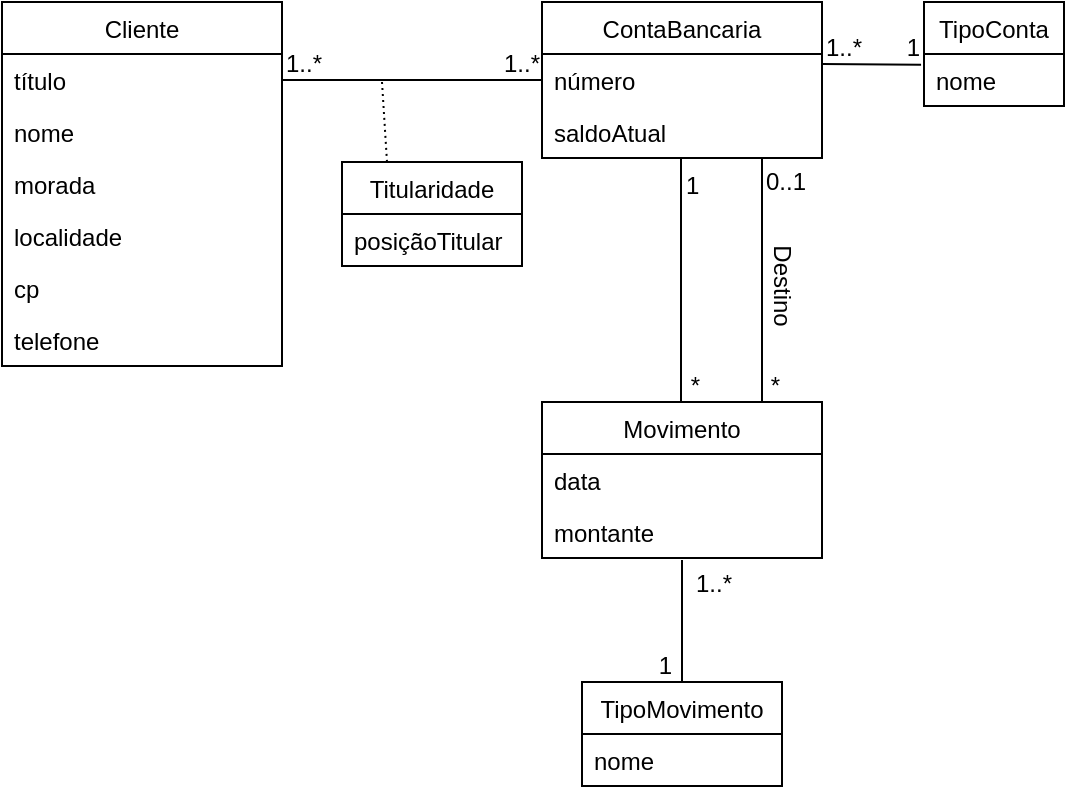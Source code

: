 <mxfile version="14.3.1" type="device"><diagram id="KMIpn9ZpSJQ-jsl2VqEc" name="Page-1"><mxGraphModel dx="1278" dy="548" grid="1" gridSize="10" guides="1" tooltips="1" connect="1" arrows="1" fold="1" page="1" pageScale="1" pageWidth="827" pageHeight="1169" math="0" shadow="0"><root><mxCell id="0"/><mxCell id="1" parent="0"/><mxCell id="DTUKqi3liPnmuERJHD8B-4" value="Cliente" style="swimlane;fontStyle=0;childLayout=stackLayout;horizontal=1;startSize=26;fillColor=none;horizontalStack=0;resizeParent=1;resizeParentMax=0;resizeLast=0;collapsible=1;marginBottom=0;" parent="1" vertex="1"><mxGeometry x="50" y="70" width="140" height="182" as="geometry"/></mxCell><mxCell id="DTUKqi3liPnmuERJHD8B-5" value="título" style="text;strokeColor=none;fillColor=none;align=left;verticalAlign=top;spacingLeft=4;spacingRight=4;overflow=hidden;rotatable=0;points=[[0,0.5],[1,0.5]];portConstraint=eastwest;" parent="DTUKqi3liPnmuERJHD8B-4" vertex="1"><mxGeometry y="26" width="140" height="26" as="geometry"/></mxCell><mxCell id="DTUKqi3liPnmuERJHD8B-6" value="nome" style="text;strokeColor=none;fillColor=none;align=left;verticalAlign=top;spacingLeft=4;spacingRight=4;overflow=hidden;rotatable=0;points=[[0,0.5],[1,0.5]];portConstraint=eastwest;" parent="DTUKqi3liPnmuERJHD8B-4" vertex="1"><mxGeometry y="52" width="140" height="26" as="geometry"/></mxCell><mxCell id="DTUKqi3liPnmuERJHD8B-7" value="morada" style="text;strokeColor=none;fillColor=none;align=left;verticalAlign=top;spacingLeft=4;spacingRight=4;overflow=hidden;rotatable=0;points=[[0,0.5],[1,0.5]];portConstraint=eastwest;" parent="DTUKqi3liPnmuERJHD8B-4" vertex="1"><mxGeometry y="78" width="140" height="26" as="geometry"/></mxCell><mxCell id="DTUKqi3liPnmuERJHD8B-9" value="localidade" style="text;strokeColor=none;fillColor=none;align=left;verticalAlign=top;spacingLeft=4;spacingRight=4;overflow=hidden;rotatable=0;points=[[0,0.5],[1,0.5]];portConstraint=eastwest;" parent="DTUKqi3liPnmuERJHD8B-4" vertex="1"><mxGeometry y="104" width="140" height="26" as="geometry"/></mxCell><mxCell id="DTUKqi3liPnmuERJHD8B-8" value="cp" style="text;strokeColor=none;fillColor=none;align=left;verticalAlign=top;spacingLeft=4;spacingRight=4;overflow=hidden;rotatable=0;points=[[0,0.5],[1,0.5]];portConstraint=eastwest;" parent="DTUKqi3liPnmuERJHD8B-4" vertex="1"><mxGeometry y="130" width="140" height="26" as="geometry"/></mxCell><mxCell id="DTUKqi3liPnmuERJHD8B-10" value="telefone" style="text;strokeColor=none;fillColor=none;align=left;verticalAlign=top;spacingLeft=4;spacingRight=4;overflow=hidden;rotatable=0;points=[[0,0.5],[1,0.5]];portConstraint=eastwest;" parent="DTUKqi3liPnmuERJHD8B-4" vertex="1"><mxGeometry y="156" width="140" height="26" as="geometry"/></mxCell><mxCell id="DTUKqi3liPnmuERJHD8B-11" value="ContaBancaria" style="swimlane;fontStyle=0;childLayout=stackLayout;horizontal=1;startSize=26;fillColor=none;horizontalStack=0;resizeParent=1;resizeParentMax=0;resizeLast=0;collapsible=1;marginBottom=0;" parent="1" vertex="1"><mxGeometry x="320" y="70" width="140" height="78" as="geometry"/></mxCell><mxCell id="DTUKqi3liPnmuERJHD8B-38" value="" style="endArrow=none;html=1;rounded=0;entryX=-0.021;entryY=0.208;entryDx=0;entryDy=0;entryPerimeter=0;" parent="DTUKqi3liPnmuERJHD8B-11" target="DTUKqi3liPnmuERJHD8B-32" edge="1"><mxGeometry relative="1" as="geometry"><mxPoint x="140" y="31" as="sourcePoint"/><mxPoint x="210" y="30" as="targetPoint"/></mxGeometry></mxCell><mxCell id="DTUKqi3liPnmuERJHD8B-39" value="1..*" style="resizable=0;html=1;align=left;verticalAlign=bottom;" parent="DTUKqi3liPnmuERJHD8B-38" connectable="0" vertex="1"><mxGeometry x="-1" relative="1" as="geometry"/></mxCell><mxCell id="DTUKqi3liPnmuERJHD8B-40" value="1" style="resizable=0;html=1;align=right;verticalAlign=bottom;" parent="DTUKqi3liPnmuERJHD8B-38" connectable="0" vertex="1"><mxGeometry x="1" relative="1" as="geometry"/></mxCell><mxCell id="DTUKqi3liPnmuERJHD8B-12" value="número" style="text;strokeColor=none;fillColor=none;align=left;verticalAlign=top;spacingLeft=4;spacingRight=4;overflow=hidden;rotatable=0;points=[[0,0.5],[1,0.5]];portConstraint=eastwest;" parent="DTUKqi3liPnmuERJHD8B-11" vertex="1"><mxGeometry y="26" width="140" height="26" as="geometry"/></mxCell><mxCell id="DTUKqi3liPnmuERJHD8B-14" value="saldoAtual" style="text;strokeColor=none;fillColor=none;align=left;verticalAlign=top;spacingLeft=4;spacingRight=4;overflow=hidden;rotatable=0;points=[[0,0.5],[1,0.5]];portConstraint=eastwest;" parent="DTUKqi3liPnmuERJHD8B-11" vertex="1"><mxGeometry y="52" width="140" height="26" as="geometry"/></mxCell><mxCell id="DTUKqi3liPnmuERJHD8B-15" value="Movimento" style="swimlane;fontStyle=0;childLayout=stackLayout;horizontal=1;startSize=26;fillColor=none;horizontalStack=0;resizeParent=1;resizeParentMax=0;resizeLast=0;collapsible=1;marginBottom=0;" parent="1" vertex="1"><mxGeometry x="320" y="270" width="140" height="78" as="geometry"/></mxCell><mxCell id="DTUKqi3liPnmuERJHD8B-44" value="data" style="text;strokeColor=none;fillColor=none;align=left;verticalAlign=top;spacingLeft=4;spacingRight=4;overflow=hidden;rotatable=0;points=[[0,0.5],[1,0.5]];portConstraint=eastwest;" parent="DTUKqi3liPnmuERJHD8B-15" vertex="1"><mxGeometry y="26" width="140" height="26" as="geometry"/></mxCell><mxCell id="DTUKqi3liPnmuERJHD8B-17" value="montante" style="text;strokeColor=none;fillColor=none;align=left;verticalAlign=top;spacingLeft=4;spacingRight=4;overflow=hidden;rotatable=0;points=[[0,0.5],[1,0.5]];portConstraint=eastwest;" parent="DTUKqi3liPnmuERJHD8B-15" vertex="1"><mxGeometry y="52" width="140" height="26" as="geometry"/></mxCell><mxCell id="DTUKqi3liPnmuERJHD8B-19" value="" style="endArrow=none;html=1;rounded=0;entryX=0;entryY=0.5;entryDx=0;entryDy=0;exitX=1;exitY=0.5;exitDx=0;exitDy=0;" parent="1" source="DTUKqi3liPnmuERJHD8B-5" target="DTUKqi3liPnmuERJHD8B-12" edge="1"><mxGeometry relative="1" as="geometry"><mxPoint x="180" y="110" as="sourcePoint"/><mxPoint x="340" y="110" as="targetPoint"/></mxGeometry></mxCell><mxCell id="DTUKqi3liPnmuERJHD8B-20" value="1..*" style="resizable=0;html=1;align=left;verticalAlign=bottom;" parent="DTUKqi3liPnmuERJHD8B-19" connectable="0" vertex="1"><mxGeometry x="-1" relative="1" as="geometry"/></mxCell><mxCell id="DTUKqi3liPnmuERJHD8B-21" value="1..*" style="resizable=0;html=1;align=right;verticalAlign=bottom;" parent="DTUKqi3liPnmuERJHD8B-19" connectable="0" vertex="1"><mxGeometry x="1" relative="1" as="geometry"><mxPoint x="-0.59" as="offset"/></mxGeometry></mxCell><mxCell id="DTUKqi3liPnmuERJHD8B-22" value="" style="endArrow=none;html=1;rounded=0;" parent="1" edge="1"><mxGeometry relative="1" as="geometry"><mxPoint x="389.5" y="148" as="sourcePoint"/><mxPoint x="389.5" y="270" as="targetPoint"/><Array as="points"/></mxGeometry></mxCell><mxCell id="DTUKqi3liPnmuERJHD8B-23" value="1" style="resizable=0;html=1;align=left;verticalAlign=bottom;" parent="DTUKqi3liPnmuERJHD8B-22" connectable="0" vertex="1"><mxGeometry x="-1" relative="1" as="geometry"><mxPoint x="0.5" y="22.0" as="offset"/></mxGeometry></mxCell><mxCell id="DTUKqi3liPnmuERJHD8B-24" value="*" style="resizable=0;html=1;align=right;verticalAlign=bottom;" parent="DTUKqi3liPnmuERJHD8B-22" connectable="0" vertex="1"><mxGeometry x="1" relative="1" as="geometry"><mxPoint x="10.01" as="offset"/></mxGeometry></mxCell><mxCell id="DTUKqi3liPnmuERJHD8B-25" value="Titularidade" style="swimlane;fontStyle=0;childLayout=stackLayout;horizontal=1;startSize=26;fillColor=none;horizontalStack=0;resizeParent=1;resizeParentMax=0;resizeLast=0;collapsible=1;marginBottom=0;" parent="1" vertex="1"><mxGeometry x="220" y="150" width="90" height="52" as="geometry"/></mxCell><mxCell id="DTUKqi3liPnmuERJHD8B-26" value="posiçãoTitular" style="text;strokeColor=none;fillColor=none;align=left;verticalAlign=top;spacingLeft=4;spacingRight=4;overflow=hidden;rotatable=0;points=[[0,0.5],[1,0.5]];portConstraint=eastwest;" parent="DTUKqi3liPnmuERJHD8B-25" vertex="1"><mxGeometry y="26" width="90" height="26" as="geometry"/></mxCell><mxCell id="DTUKqi3liPnmuERJHD8B-29" value="" style="endArrow=none;html=1;rounded=0;dashed=1;dashPattern=1 2;entryX=0.25;entryY=0;entryDx=0;entryDy=0;" parent="1" target="DTUKqi3liPnmuERJHD8B-25" edge="1"><mxGeometry relative="1" as="geometry"><mxPoint x="240" y="110" as="sourcePoint"/><mxPoint x="400" y="110" as="targetPoint"/></mxGeometry></mxCell><mxCell id="DTUKqi3liPnmuERJHD8B-31" value="TipoConta" style="swimlane;fontStyle=0;childLayout=stackLayout;horizontal=1;startSize=26;fillColor=none;horizontalStack=0;resizeParent=1;resizeParentMax=0;resizeLast=0;collapsible=1;marginBottom=0;" parent="1" vertex="1"><mxGeometry x="511" y="70" width="70" height="52" as="geometry"/></mxCell><mxCell id="DTUKqi3liPnmuERJHD8B-32" value="nome" style="text;strokeColor=none;fillColor=none;align=left;verticalAlign=top;spacingLeft=4;spacingRight=4;overflow=hidden;rotatable=0;points=[[0,0.5],[1,0.5]];portConstraint=eastwest;" parent="DTUKqi3liPnmuERJHD8B-31" vertex="1"><mxGeometry y="26" width="70" height="26" as="geometry"/></mxCell><mxCell id="DTUKqi3liPnmuERJHD8B-35" value="TipoMovimento" style="swimlane;fontStyle=0;childLayout=stackLayout;horizontal=1;startSize=26;fillColor=none;horizontalStack=0;resizeParent=1;resizeParentMax=0;resizeLast=0;collapsible=1;marginBottom=0;" parent="1" vertex="1"><mxGeometry x="340" y="410" width="100" height="52" as="geometry"/></mxCell><mxCell id="DTUKqi3liPnmuERJHD8B-36" value="nome" style="text;strokeColor=none;fillColor=none;align=left;verticalAlign=top;spacingLeft=4;spacingRight=4;overflow=hidden;rotatable=0;points=[[0,0.5],[1,0.5]];portConstraint=eastwest;" parent="DTUKqi3liPnmuERJHD8B-35" vertex="1"><mxGeometry y="26" width="100" height="26" as="geometry"/></mxCell><mxCell id="DTUKqi3liPnmuERJHD8B-41" value="" style="endArrow=none;html=1;rounded=0;" parent="1" edge="1"><mxGeometry relative="1" as="geometry"><mxPoint x="390" y="349" as="sourcePoint"/><mxPoint x="390" y="410" as="targetPoint"/></mxGeometry></mxCell><mxCell id="DTUKqi3liPnmuERJHD8B-42" value="1..*" style="resizable=0;html=1;align=left;verticalAlign=bottom;" parent="DTUKqi3liPnmuERJHD8B-41" connectable="0" vertex="1"><mxGeometry x="-1" relative="1" as="geometry"><mxPoint x="5" y="20" as="offset"/></mxGeometry></mxCell><mxCell id="DTUKqi3liPnmuERJHD8B-43" value="1" style="resizable=0;html=1;align=right;verticalAlign=bottom;" parent="DTUKqi3liPnmuERJHD8B-41" connectable="0" vertex="1"><mxGeometry x="1" relative="1" as="geometry"><mxPoint x="-5" as="offset"/></mxGeometry></mxCell><mxCell id="HhyUiC10Yr2HQsdBUxFQ-1" value="" style="endArrow=none;html=1;rounded=0;" edge="1" parent="1"><mxGeometry relative="1" as="geometry"><mxPoint x="430" y="148" as="sourcePoint"/><mxPoint x="430" y="270" as="targetPoint"/></mxGeometry></mxCell><mxCell id="HhyUiC10Yr2HQsdBUxFQ-2" value="0..1" style="resizable=0;html=1;align=left;verticalAlign=bottom;" connectable="0" vertex="1" parent="HhyUiC10Yr2HQsdBUxFQ-1"><mxGeometry x="-1" relative="1" as="geometry"><mxPoint y="20" as="offset"/></mxGeometry></mxCell><mxCell id="HhyUiC10Yr2HQsdBUxFQ-3" value="*" style="resizable=0;html=1;align=right;verticalAlign=bottom;" connectable="0" vertex="1" parent="HhyUiC10Yr2HQsdBUxFQ-1"><mxGeometry x="1" relative="1" as="geometry"><mxPoint x="9.6" as="offset"/></mxGeometry></mxCell><mxCell id="HhyUiC10Yr2HQsdBUxFQ-9" value="Destino" style="text;html=1;strokeColor=none;fillColor=none;align=center;verticalAlign=middle;whiteSpace=wrap;rounded=0;rotation=90;" vertex="1" parent="1"><mxGeometry x="420" y="202" width="40" height="20" as="geometry"/></mxCell></root></mxGraphModel></diagram></mxfile>